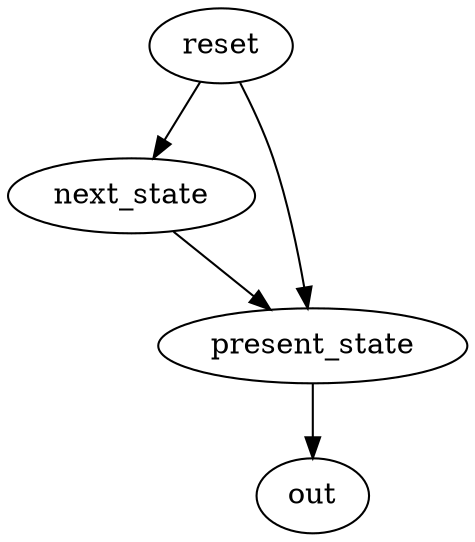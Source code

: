 strict digraph "" {
	reset -> next_state	[weight=2.0];
	reset -> present_state	[weight=2.0];
	next_state -> present_state	[weight=1.0];
	present_state -> out	[weight=1.0];
}

